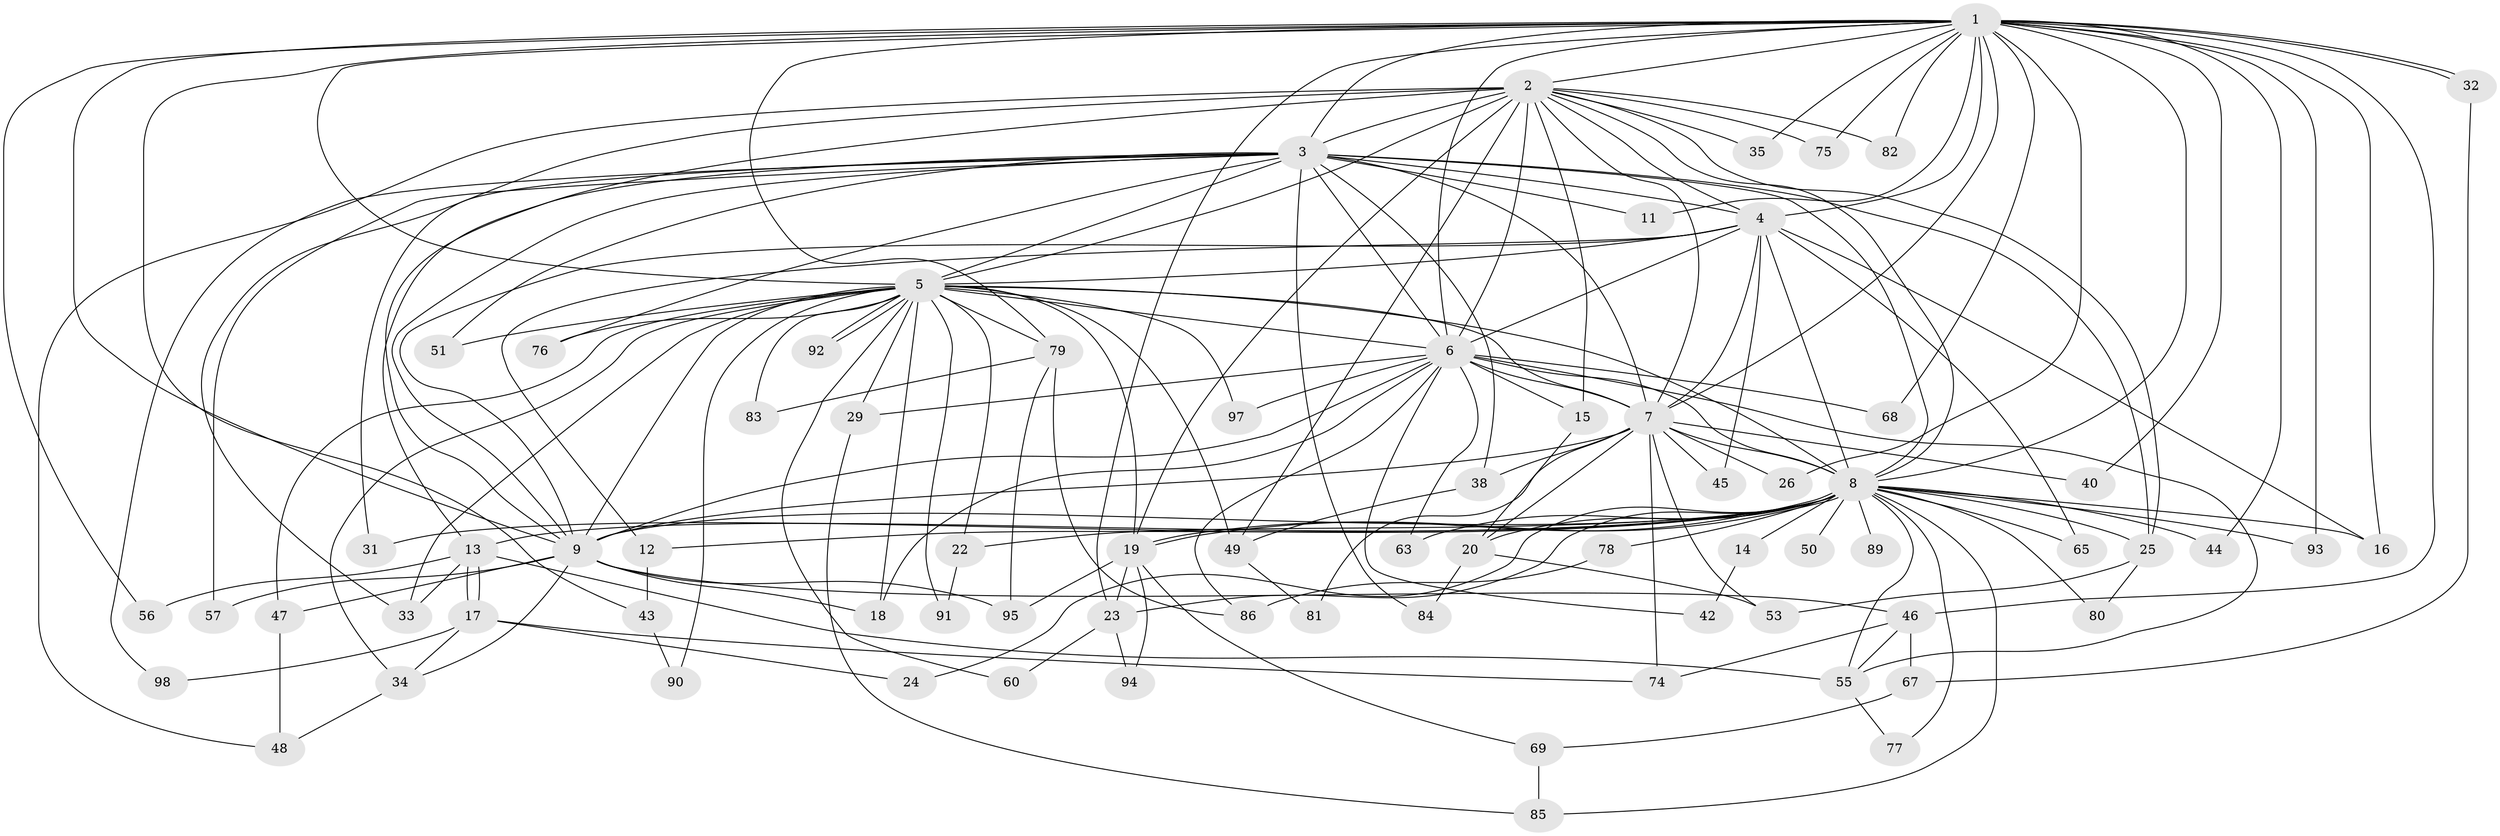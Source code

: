 // original degree distribution, {24: 0.01, 21: 0.01, 20: 0.01, 14: 0.01, 27: 0.01, 16: 0.01, 17: 0.01, 25: 0.01, 15: 0.01, 23: 0.01, 2: 0.55, 3: 0.2, 7: 0.01, 4: 0.04, 6: 0.02, 8: 0.01, 5: 0.07}
// Generated by graph-tools (version 1.1) at 2025/38/02/21/25 10:38:53]
// undirected, 74 vertices, 180 edges
graph export_dot {
graph [start="1"]
  node [color=gray90,style=filled];
  1 [super="+36"];
  2 [super="+54"];
  3 [super="+88"];
  4 [super="+27"];
  5 [super="+61"];
  6 [super="+41"];
  7 [super="+59"];
  8 [super="+10"];
  9 [super="+21"];
  11;
  12;
  13 [super="+72"];
  14;
  15;
  16 [super="+39"];
  17 [super="+87"];
  18 [super="+70"];
  19 [super="+64"];
  20 [super="+66"];
  22 [super="+30"];
  23 [super="+28"];
  24;
  25 [super="+37"];
  26;
  29;
  31;
  32;
  33 [super="+73"];
  34 [super="+62"];
  35;
  38;
  40;
  42;
  43;
  44;
  45;
  46;
  47;
  48 [super="+58"];
  49 [super="+52"];
  50;
  51;
  53;
  55 [super="+71"];
  56;
  57;
  60;
  63;
  65;
  67;
  68;
  69;
  74;
  75;
  76;
  77;
  78;
  79 [super="+99"];
  80;
  81;
  82;
  83;
  84;
  85 [super="+100"];
  86 [super="+96"];
  89;
  90;
  91;
  92;
  93;
  94;
  95;
  97;
  98;
  1 -- 2;
  1 -- 3;
  1 -- 4 [weight=2];
  1 -- 5;
  1 -- 6;
  1 -- 7;
  1 -- 8 [weight=2];
  1 -- 9;
  1 -- 11;
  1 -- 23;
  1 -- 26;
  1 -- 32;
  1 -- 32;
  1 -- 35;
  1 -- 40;
  1 -- 43;
  1 -- 44;
  1 -- 46;
  1 -- 68;
  1 -- 82;
  1 -- 93;
  1 -- 16;
  1 -- 56;
  1 -- 75;
  1 -- 79;
  2 -- 3 [weight=2];
  2 -- 4;
  2 -- 5;
  2 -- 6 [weight=2];
  2 -- 7;
  2 -- 8 [weight=2];
  2 -- 9 [weight=2];
  2 -- 15;
  2 -- 25;
  2 -- 33;
  2 -- 35;
  2 -- 49;
  2 -- 75;
  2 -- 82;
  2 -- 48;
  2 -- 19;
  3 -- 4;
  3 -- 5;
  3 -- 6;
  3 -- 7;
  3 -- 8 [weight=2];
  3 -- 9;
  3 -- 11;
  3 -- 13;
  3 -- 25;
  3 -- 31;
  3 -- 38;
  3 -- 51;
  3 -- 57;
  3 -- 76;
  3 -- 84;
  3 -- 98;
  4 -- 5;
  4 -- 6;
  4 -- 7;
  4 -- 8 [weight=2];
  4 -- 9;
  4 -- 12;
  4 -- 16;
  4 -- 45;
  4 -- 65;
  5 -- 6;
  5 -- 7;
  5 -- 8 [weight=2];
  5 -- 9;
  5 -- 18;
  5 -- 22;
  5 -- 29;
  5 -- 33;
  5 -- 34;
  5 -- 47;
  5 -- 49;
  5 -- 51;
  5 -- 60;
  5 -- 76;
  5 -- 79;
  5 -- 83;
  5 -- 90;
  5 -- 91;
  5 -- 92;
  5 -- 92;
  5 -- 97;
  5 -- 19;
  6 -- 7;
  6 -- 8 [weight=3];
  6 -- 9;
  6 -- 15;
  6 -- 29;
  6 -- 63;
  6 -- 86;
  6 -- 97;
  6 -- 42;
  6 -- 68;
  6 -- 18;
  6 -- 55;
  7 -- 8 [weight=2];
  7 -- 9;
  7 -- 26;
  7 -- 38;
  7 -- 40;
  7 -- 45;
  7 -- 53;
  7 -- 74;
  7 -- 81;
  7 -- 20;
  8 -- 9 [weight=2];
  8 -- 12;
  8 -- 13;
  8 -- 14 [weight=2];
  8 -- 16 [weight=2];
  8 -- 19;
  8 -- 19;
  8 -- 20;
  8 -- 22 [weight=2];
  8 -- 44;
  8 -- 63;
  8 -- 65;
  8 -- 78 [weight=2];
  8 -- 89 [weight=2];
  8 -- 25;
  8 -- 77;
  8 -- 80;
  8 -- 85;
  8 -- 24;
  8 -- 93;
  8 -- 31;
  8 -- 50;
  8 -- 55;
  8 -- 23;
  9 -- 18;
  9 -- 46;
  9 -- 47;
  9 -- 57;
  9 -- 95;
  9 -- 34;
  12 -- 43;
  13 -- 17;
  13 -- 17;
  13 -- 56;
  13 -- 55;
  13 -- 33;
  14 -- 42;
  15 -- 20;
  17 -- 24;
  17 -- 34;
  17 -- 98;
  17 -- 74;
  19 -- 23;
  19 -- 69;
  19 -- 94;
  19 -- 95;
  20 -- 84;
  20 -- 53;
  22 -- 91;
  23 -- 60;
  23 -- 94;
  25 -- 53;
  25 -- 80;
  29 -- 85;
  32 -- 67;
  34 -- 48;
  38 -- 49;
  43 -- 90;
  46 -- 55;
  46 -- 67;
  46 -- 74;
  47 -- 48;
  49 -- 81;
  55 -- 77;
  67 -- 69;
  69 -- 85;
  78 -- 86;
  79 -- 83;
  79 -- 86;
  79 -- 95;
}
